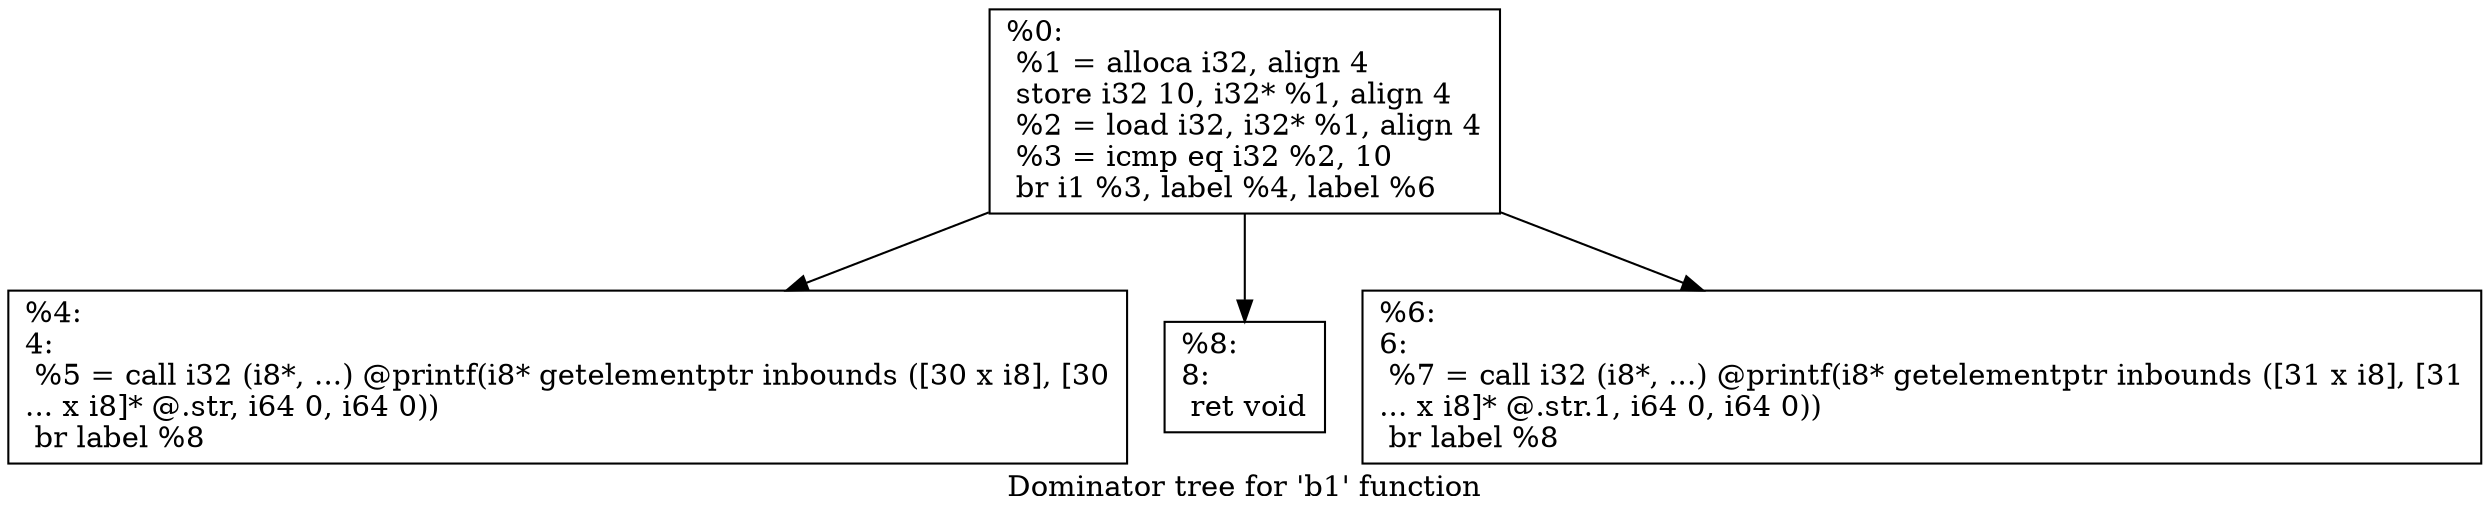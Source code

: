 digraph "Dominator tree for 'b1' function" {
	label="Dominator tree for 'b1' function";

	Node0x186e370 [shape=record,label="{%0:\l  %1 = alloca i32, align 4\l  store i32 10, i32* %1, align 4\l  %2 = load i32, i32* %1, align 4\l  %3 = icmp eq i32 %2, 10\l  br i1 %3, label %4, label %6\l}"];
	Node0x186e370 -> Node0x18792f0;
	Node0x186e370 -> Node0x1879330;
	Node0x186e370 -> Node0x1879370;
	Node0x18792f0 [shape=record,label="{%4:\l4:                                                \l  %5 = call i32 (i8*, ...) @printf(i8* getelementptr inbounds ([30 x i8], [30\l... x i8]* @.str, i64 0, i64 0))\l  br label %8\l}"];
	Node0x1879330 [shape=record,label="{%8:\l8:                                                \l  ret void\l}"];
	Node0x1879370 [shape=record,label="{%6:\l6:                                                \l  %7 = call i32 (i8*, ...) @printf(i8* getelementptr inbounds ([31 x i8], [31\l... x i8]* @.str.1, i64 0, i64 0))\l  br label %8\l}"];
}

